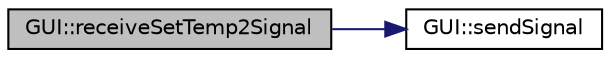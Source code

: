 digraph "GUI::receiveSetTemp2Signal"
{
  edge [fontname="Helvetica",fontsize="10",labelfontname="Helvetica",labelfontsize="10"];
  node [fontname="Helvetica",fontsize="10",shape=record];
  rankdir="LR";
  Node1 [label="GUI::receiveSetTemp2Signal",height=0.2,width=0.4,color="black", fillcolor="grey75", style="filled", fontcolor="black"];
  Node1 -> Node2 [color="midnightblue",fontsize="10",style="solid",fontname="Helvetica"];
  Node2 [label="GUI::sendSignal",height=0.2,width=0.4,color="black", fillcolor="white", style="filled",URL="$class_g_u_i.html#a0b7149809a096de2f515563f3e34e39c"];
}
